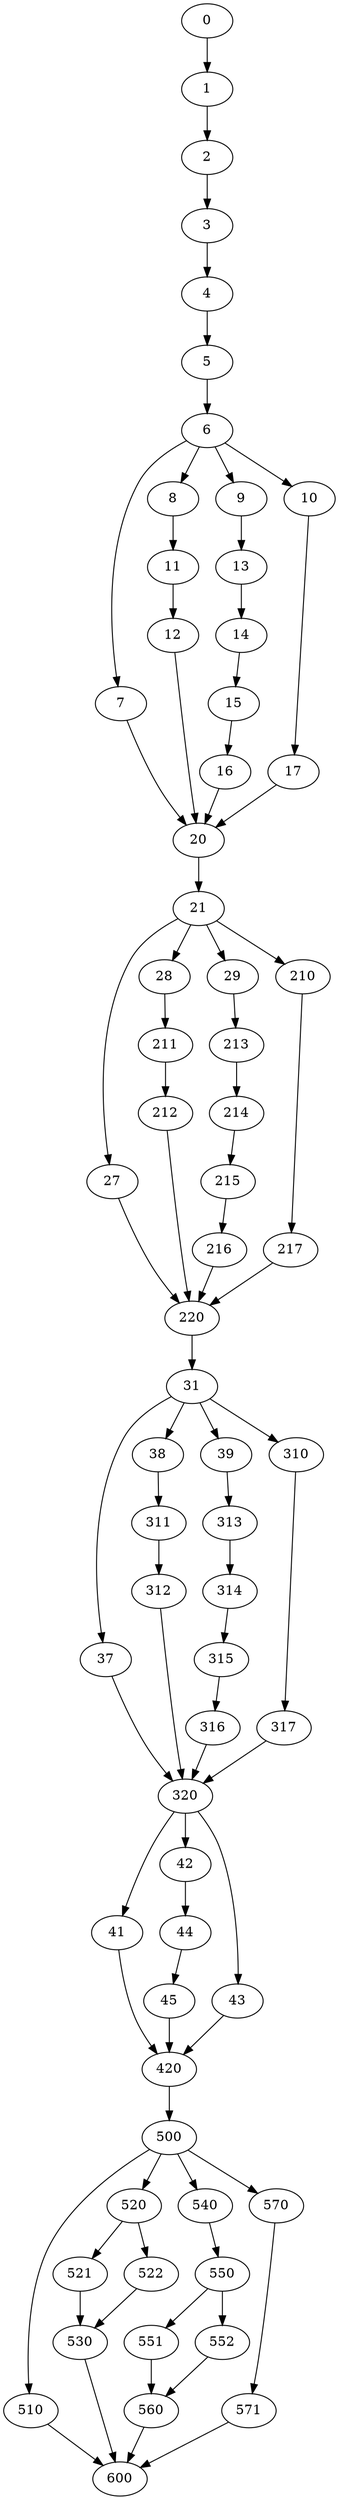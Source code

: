 digraph graphname {
  0->1;
  1->2;
  2->3;
  3->4;
  4->5;

  5->6;
  6->7;
  6->8;
  6->9;
  6->10;

  7->20;

  8->11;
  11->12;
  12->20;

  9->13;
  13->14;
  14->15;
  15->16;
  16->20;

  10->17;
  17->20;

  20->21;

  21->27;
  21->28;
  21->29;
  21->210;

  27->220;

  28->211;
  211->212;
  212->220;

  29->213;
  213->214;
  214->215;
  215->216;
  216->220;

  210->217;
  217->220;

  220->31;

  31->37;
  31->38;
  31->39;
  31->310;

  37->320;

  38->311;
  311->312;
  312->320;

  39->313;
  313->314;
  314->315;
  315->316;
  316->320;

  310->317;
  317->320;

  320->41;
  320->42;
  320->43;

  41->420;
  42->44;
  44->45;
  45->420;

  43->420;

  420->500;
  500->510;
  510->600;

  500->520;
  520->521;
  520->522;
  521->530;
  522->530;
  530->600;

  500->540;
  540->550;
  550->551;
  550->552;
  551->560;
  552->560;
  560->600;

  500->570;
  570->571;
  571->600;

}